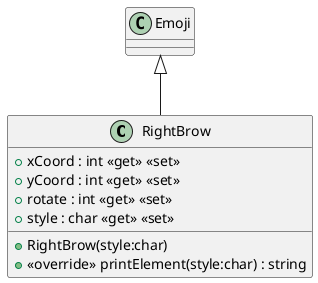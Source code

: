 @startuml
class RightBrow {
    + xCoord : int <<get>> <<set>>
    + yCoord : int <<get>> <<set>>
    + rotate : int <<get>> <<set>>
    + style : char <<get>> <<set>>
    + RightBrow(style:char)
    + <<override>> printElement(style:char) : string
}
Emoji <|-- RightBrow
@enduml
